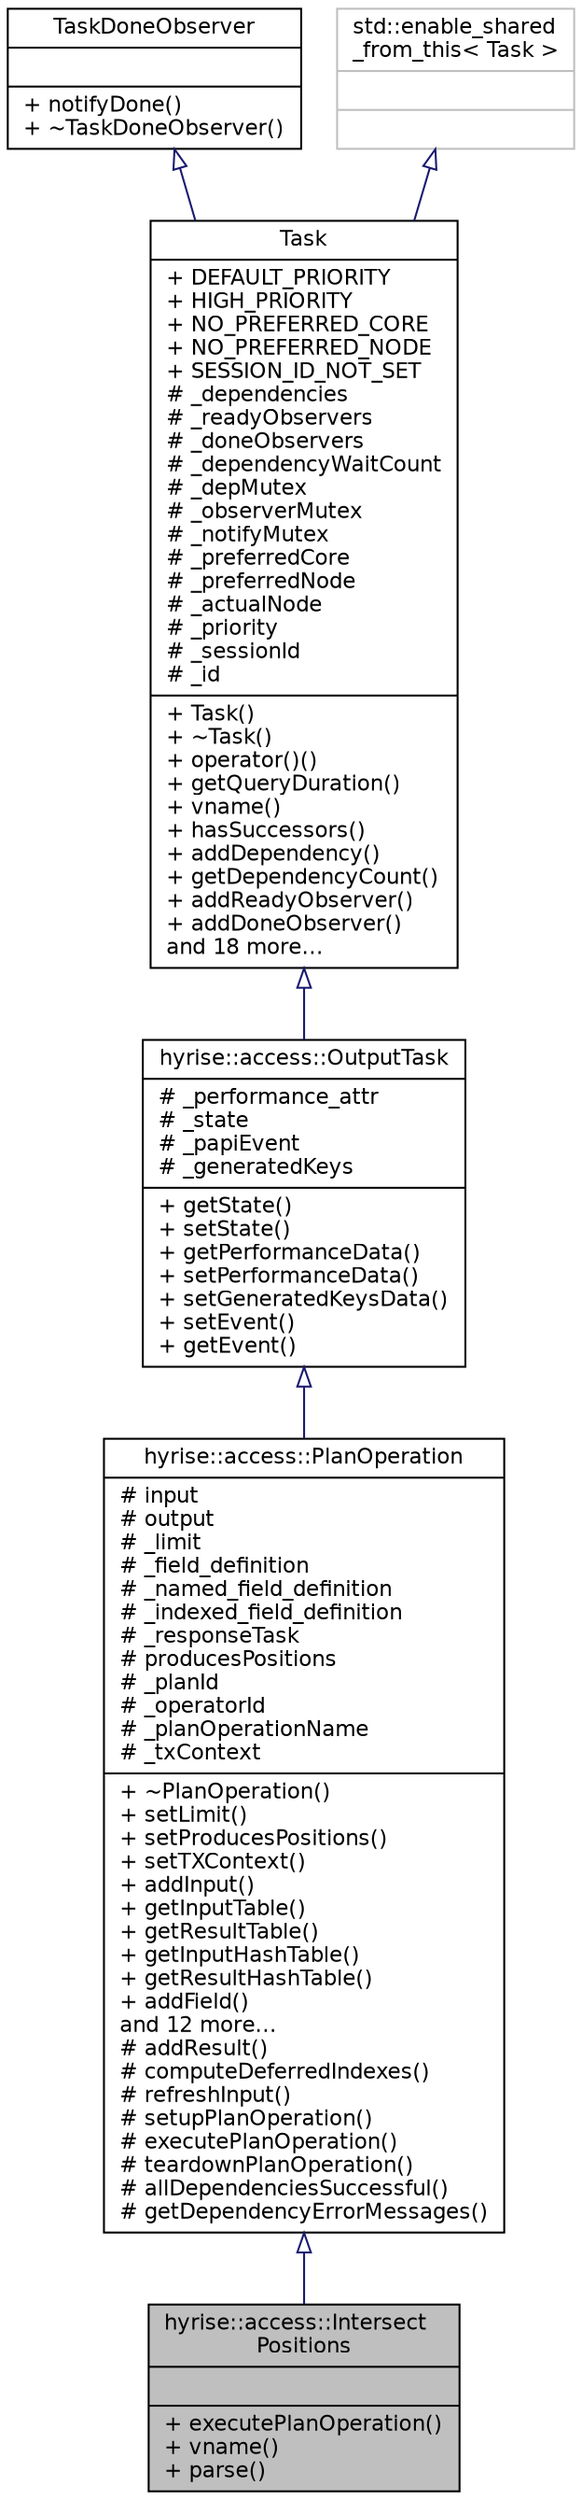 digraph "hyrise::access::IntersectPositions"
{
  edge [fontname="Helvetica",fontsize="11",labelfontname="Helvetica",labelfontsize="11"];
  node [fontname="Helvetica",fontsize="11",shape=record];
  Node1 [label="{hyrise::access::Intersect\lPositions\n||+ executePlanOperation()\l+ vname()\l+ parse()\l}",height=0.2,width=0.4,color="black", fillcolor="grey75", style="filled" fontcolor="black"];
  Node2 -> Node1 [dir="back",color="midnightblue",fontsize="11",style="solid",arrowtail="onormal",fontname="Helvetica"];
  Node2 [label="{hyrise::access::PlanOperation\n|# input\l# output\l# _limit\l# _field_definition\l# _named_field_definition\l# _indexed_field_definition\l# _responseTask\l# producesPositions\l# _planId\l# _operatorId\l# _planOperationName\l# _txContext\l|+ ~PlanOperation()\l+ setLimit()\l+ setProducesPositions()\l+ setTXContext()\l+ addInput()\l+ getInputTable()\l+ getResultTable()\l+ getInputHashTable()\l+ getResultHashTable()\l+ addField()\land 12 more...\l# addResult()\l# computeDeferredIndexes()\l# refreshInput()\l# setupPlanOperation()\l# executePlanOperation()\l# teardownPlanOperation()\l# allDependenciesSuccessful()\l# getDependencyErrorMessages()\l}",height=0.2,width=0.4,color="black", fillcolor="white", style="filled",URL="$classhyrise_1_1access_1_1_plan_operation.html"];
  Node3 -> Node2 [dir="back",color="midnightblue",fontsize="11",style="solid",arrowtail="onormal",fontname="Helvetica"];
  Node3 [label="{hyrise::access::OutputTask\n|# _performance_attr\l# _state\l# _papiEvent\l# _generatedKeys\l|+ getState()\l+ setState()\l+ getPerformanceData()\l+ setPerformanceData()\l+ setGeneratedKeysData()\l+ setEvent()\l+ getEvent()\l}",height=0.2,width=0.4,color="black", fillcolor="white", style="filled",URL="$classhyrise_1_1access_1_1_output_task.html"];
  Node4 -> Node3 [dir="back",color="midnightblue",fontsize="11",style="solid",arrowtail="onormal",fontname="Helvetica"];
  Node4 [label="{Task\n|+ DEFAULT_PRIORITY\l+ HIGH_PRIORITY\l+ NO_PREFERRED_CORE\l+ NO_PREFERRED_NODE\l+ SESSION_ID_NOT_SET\l# _dependencies\l# _readyObservers\l# _doneObservers\l# _dependencyWaitCount\l# _depMutex\l# _observerMutex\l# _notifyMutex\l# _preferredCore\l# _preferredNode\l# _actualNode\l# _priority\l# _sessionId\l# _id\l|+ Task()\l+ ~Task()\l+ operator()()\l+ getQueryDuration()\l+ vname()\l+ hasSuccessors()\l+ addDependency()\l+ getDependencyCount()\l+ addReadyObserver()\l+ addDoneObserver()\land 18 more...\l}",height=0.2,width=0.4,color="black", fillcolor="white", style="filled",URL="$class_task.html"];
  Node5 -> Node4 [dir="back",color="midnightblue",fontsize="11",style="solid",arrowtail="onormal",fontname="Helvetica"];
  Node5 [label="{TaskDoneObserver\n||+ notifyDone()\l+ ~TaskDoneObserver()\l}",height=0.2,width=0.4,color="black", fillcolor="white", style="filled",URL="$class_task_done_observer.html"];
  Node6 -> Node4 [dir="back",color="midnightblue",fontsize="11",style="solid",arrowtail="onormal",fontname="Helvetica"];
  Node6 [label="{std::enable_shared\l_from_this\< Task \>\n||}",height=0.2,width=0.4,color="grey75", fillcolor="white", style="filled"];
}
